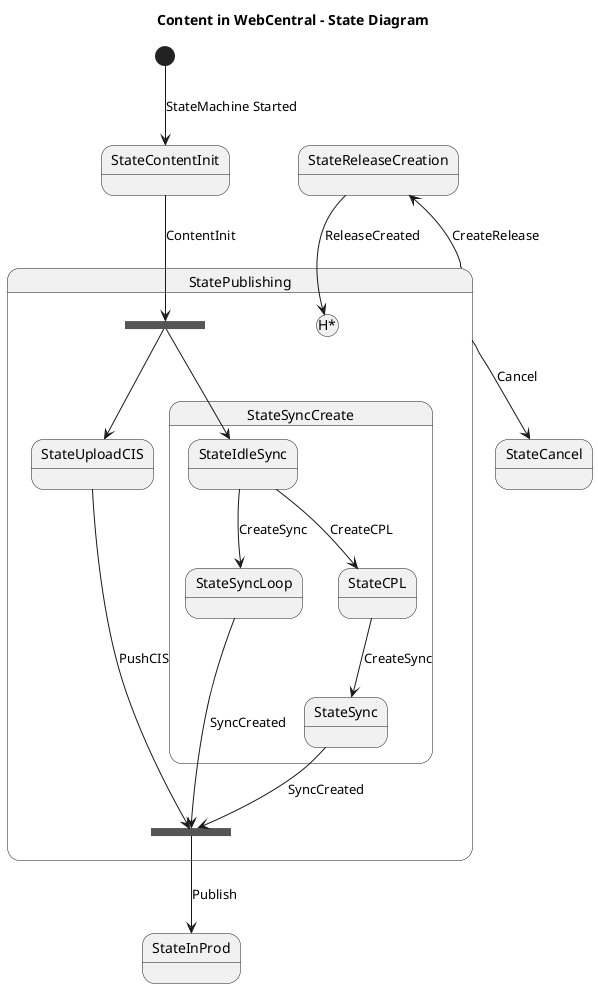 @startuml State Diagram Content (WebCentral)
title Content in WebCentral - State Diagram
[*] --> StateContentInit : StateMachine Started
state StatePublishing {
    state fork_start <<fork>>
    state fork_join <<join>>
    StateContentInit --> fork_start : ContentInit
    fork_start --> StateUploadCIS
    state StateSyncCreate {
        fork_start --> StateIdleSync
        StateIdleSync --> StateCPL : CreateCPL
        StateCPL --> StateSync : CreateSync
        StateIdleSync --> StateSyncLoop : CreateSync
        StateSync --> fork_join : SyncCreated
        StateSyncLoop --> fork_join : SyncCreated
    }
    StateUploadCIS --> fork_join : PushCIS
}
StatePublishing --> StateCancel : Cancel
fork_join --> StateInProd: Publish
StatePublishing --> StateReleaseCreation : CreateRelease
StateReleaseCreation --> StatePublishing[H*] : ReleaseCreated

@enduml
/'
state InProd
state ReleaseCreation
    state join_state <<join>>
    state SyncCreate { 
        state IdleSync
        IdleSync --> CPL : CreateCPL
        CPL --> Sync : CreateSync
        Sync --> join_state : SyncCreated
        IdleSync --> SyncLoop : CreateSyncLoop
        SyncLoop --> join_state : SyncCreated
    }
    [*] --> fork_state
    fork_state --> UploadCIS 
    fork_state --> IdleSync
    UploadCIS --> join_state : Upload
    join_state --> InProd

ContentInit --> Publishing : Publish
' Publishing --> Cancel
' Cancel --> [*]
InProd --> [*] : Stop


@startuml State Diagram Movie (WebCentral)
title Movie in WebCentral - State Diagram
[*] --> Idle
Idle --> MovieCreated

state Publishing {
    state fork_state <<fork>>
    state join_state <<join>>
    [*] --> fork_state
    fork_state --> PushCIS
    fork_state --> SyncCreate
    PushCIS --> join_state
    SyncCreate --> join_state
    state SyncCreate { 
        [*] --> IdleSync
        IdleSync --> CPL
        CPL --> Sync 
        Sync --> [*]
        IdleSync --> SyncLoop
        SyncLoop --> [*]
    }
    join_state --> [*]
}

MovieCreated --> Publishing
Publishing -left-> Cancel
Cancel --> [*]
Publishing --> [*]
@enduml 
'/